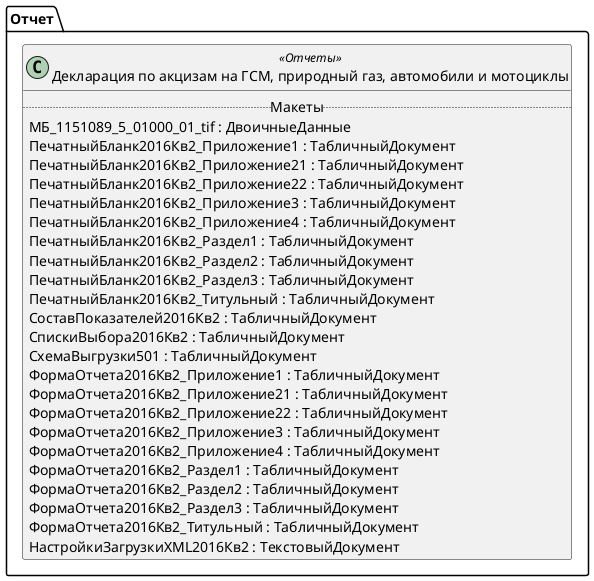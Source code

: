 ﻿@startuml РегламентированныйОтчетАкцизыГСМ
'!include templates.wsd
'..\include templates.wsd
class Отчет.РегламентированныйОтчетАкцизыГСМ as "Декларация по акцизам на ГСМ, природный газ, автомобили и мотоциклы" <<Отчеты>>
{
..Макеты..
МБ_1151089_5_01000_01_tif : ДвоичныеДанные
ПечатныйБланк2016Кв2_Приложение1 : ТабличныйДокумент
ПечатныйБланк2016Кв2_Приложение21 : ТабличныйДокумент
ПечатныйБланк2016Кв2_Приложение22 : ТабличныйДокумент
ПечатныйБланк2016Кв2_Приложение3 : ТабличныйДокумент
ПечатныйБланк2016Кв2_Приложение4 : ТабличныйДокумент
ПечатныйБланк2016Кв2_Раздел1 : ТабличныйДокумент
ПечатныйБланк2016Кв2_Раздел2 : ТабличныйДокумент
ПечатныйБланк2016Кв2_Раздел3 : ТабличныйДокумент
ПечатныйБланк2016Кв2_Титульный : ТабличныйДокумент
СоставПоказателей2016Кв2 : ТабличныйДокумент
СпискиВыбора2016Кв2 : ТабличныйДокумент
СхемаВыгрузки501 : ТабличныйДокумент
ФормаОтчета2016Кв2_Приложение1 : ТабличныйДокумент
ФормаОтчета2016Кв2_Приложение21 : ТабличныйДокумент
ФормаОтчета2016Кв2_Приложение22 : ТабличныйДокумент
ФормаОтчета2016Кв2_Приложение3 : ТабличныйДокумент
ФормаОтчета2016Кв2_Приложение4 : ТабличныйДокумент
ФормаОтчета2016Кв2_Раздел1 : ТабличныйДокумент
ФормаОтчета2016Кв2_Раздел2 : ТабличныйДокумент
ФормаОтчета2016Кв2_Раздел3 : ТабличныйДокумент
ФормаОтчета2016Кв2_Титульный : ТабличныйДокумент
НастройкиЗагрузкиXML2016Кв2 : ТекстовыйДокумент
}
@enduml
